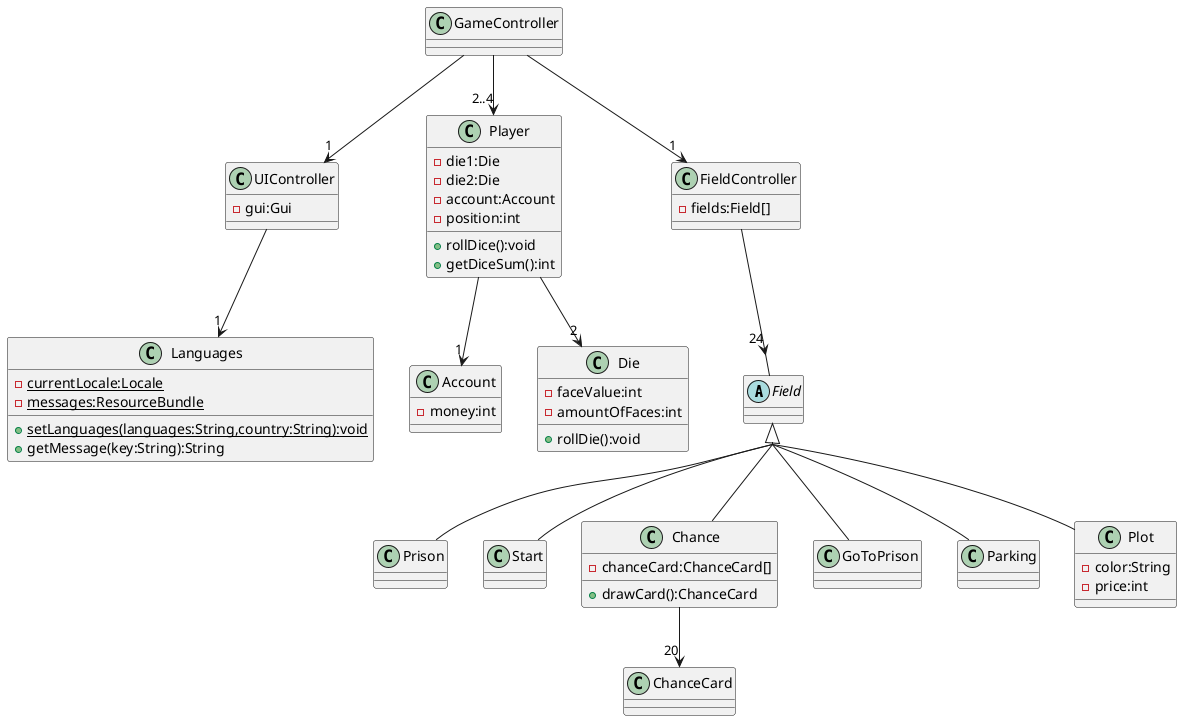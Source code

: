 @startuml
'https://plantuml.com/class-diagram
skinparam groupInheritance 2

abstract class Field
class Prison
class Start
class Chance{
    -chanceCard:ChanceCard[]
    +drawCard():ChanceCard
}
class GoToPrison
class Parking
class Plot{
    -color:String
    -price:int
}

Field <|-- Prison
Field <|-- Start
Field <|-- Chance
Field <|-- GoToPrison
Field <|-- Parking
Field <|-- Plot

class UIController{
    -gui:Gui
}
class Player{
    -die1:Die
    -die2:Die
    -account:Account
    -position:int
    +rollDice():void
    +getDiceSum():int
}
class ChanceCard{

}

class Account{
    -money:int
}
class Die{
    -faceValue:int
    -amountOfFaces:int
    +rollDie():void
}
class FieldController {
    -fields:Field[]
}
class GameController

Player -->"2" Die
Player -->"1" Account
GameController -->"2..4" Player
GameController -->"1" FieldController
FieldController -->"24" Field
GameController -->"1" UIController
UIController -->"1" Languages
Chance -->"20" ChanceCard

class Languages{
    {static}-currentLocale:Locale
    {static}-messages:ResourceBundle
    {static}+setLanguages(languages:String,country:String):void
    +getMessage(key:String):String
}

@enduml